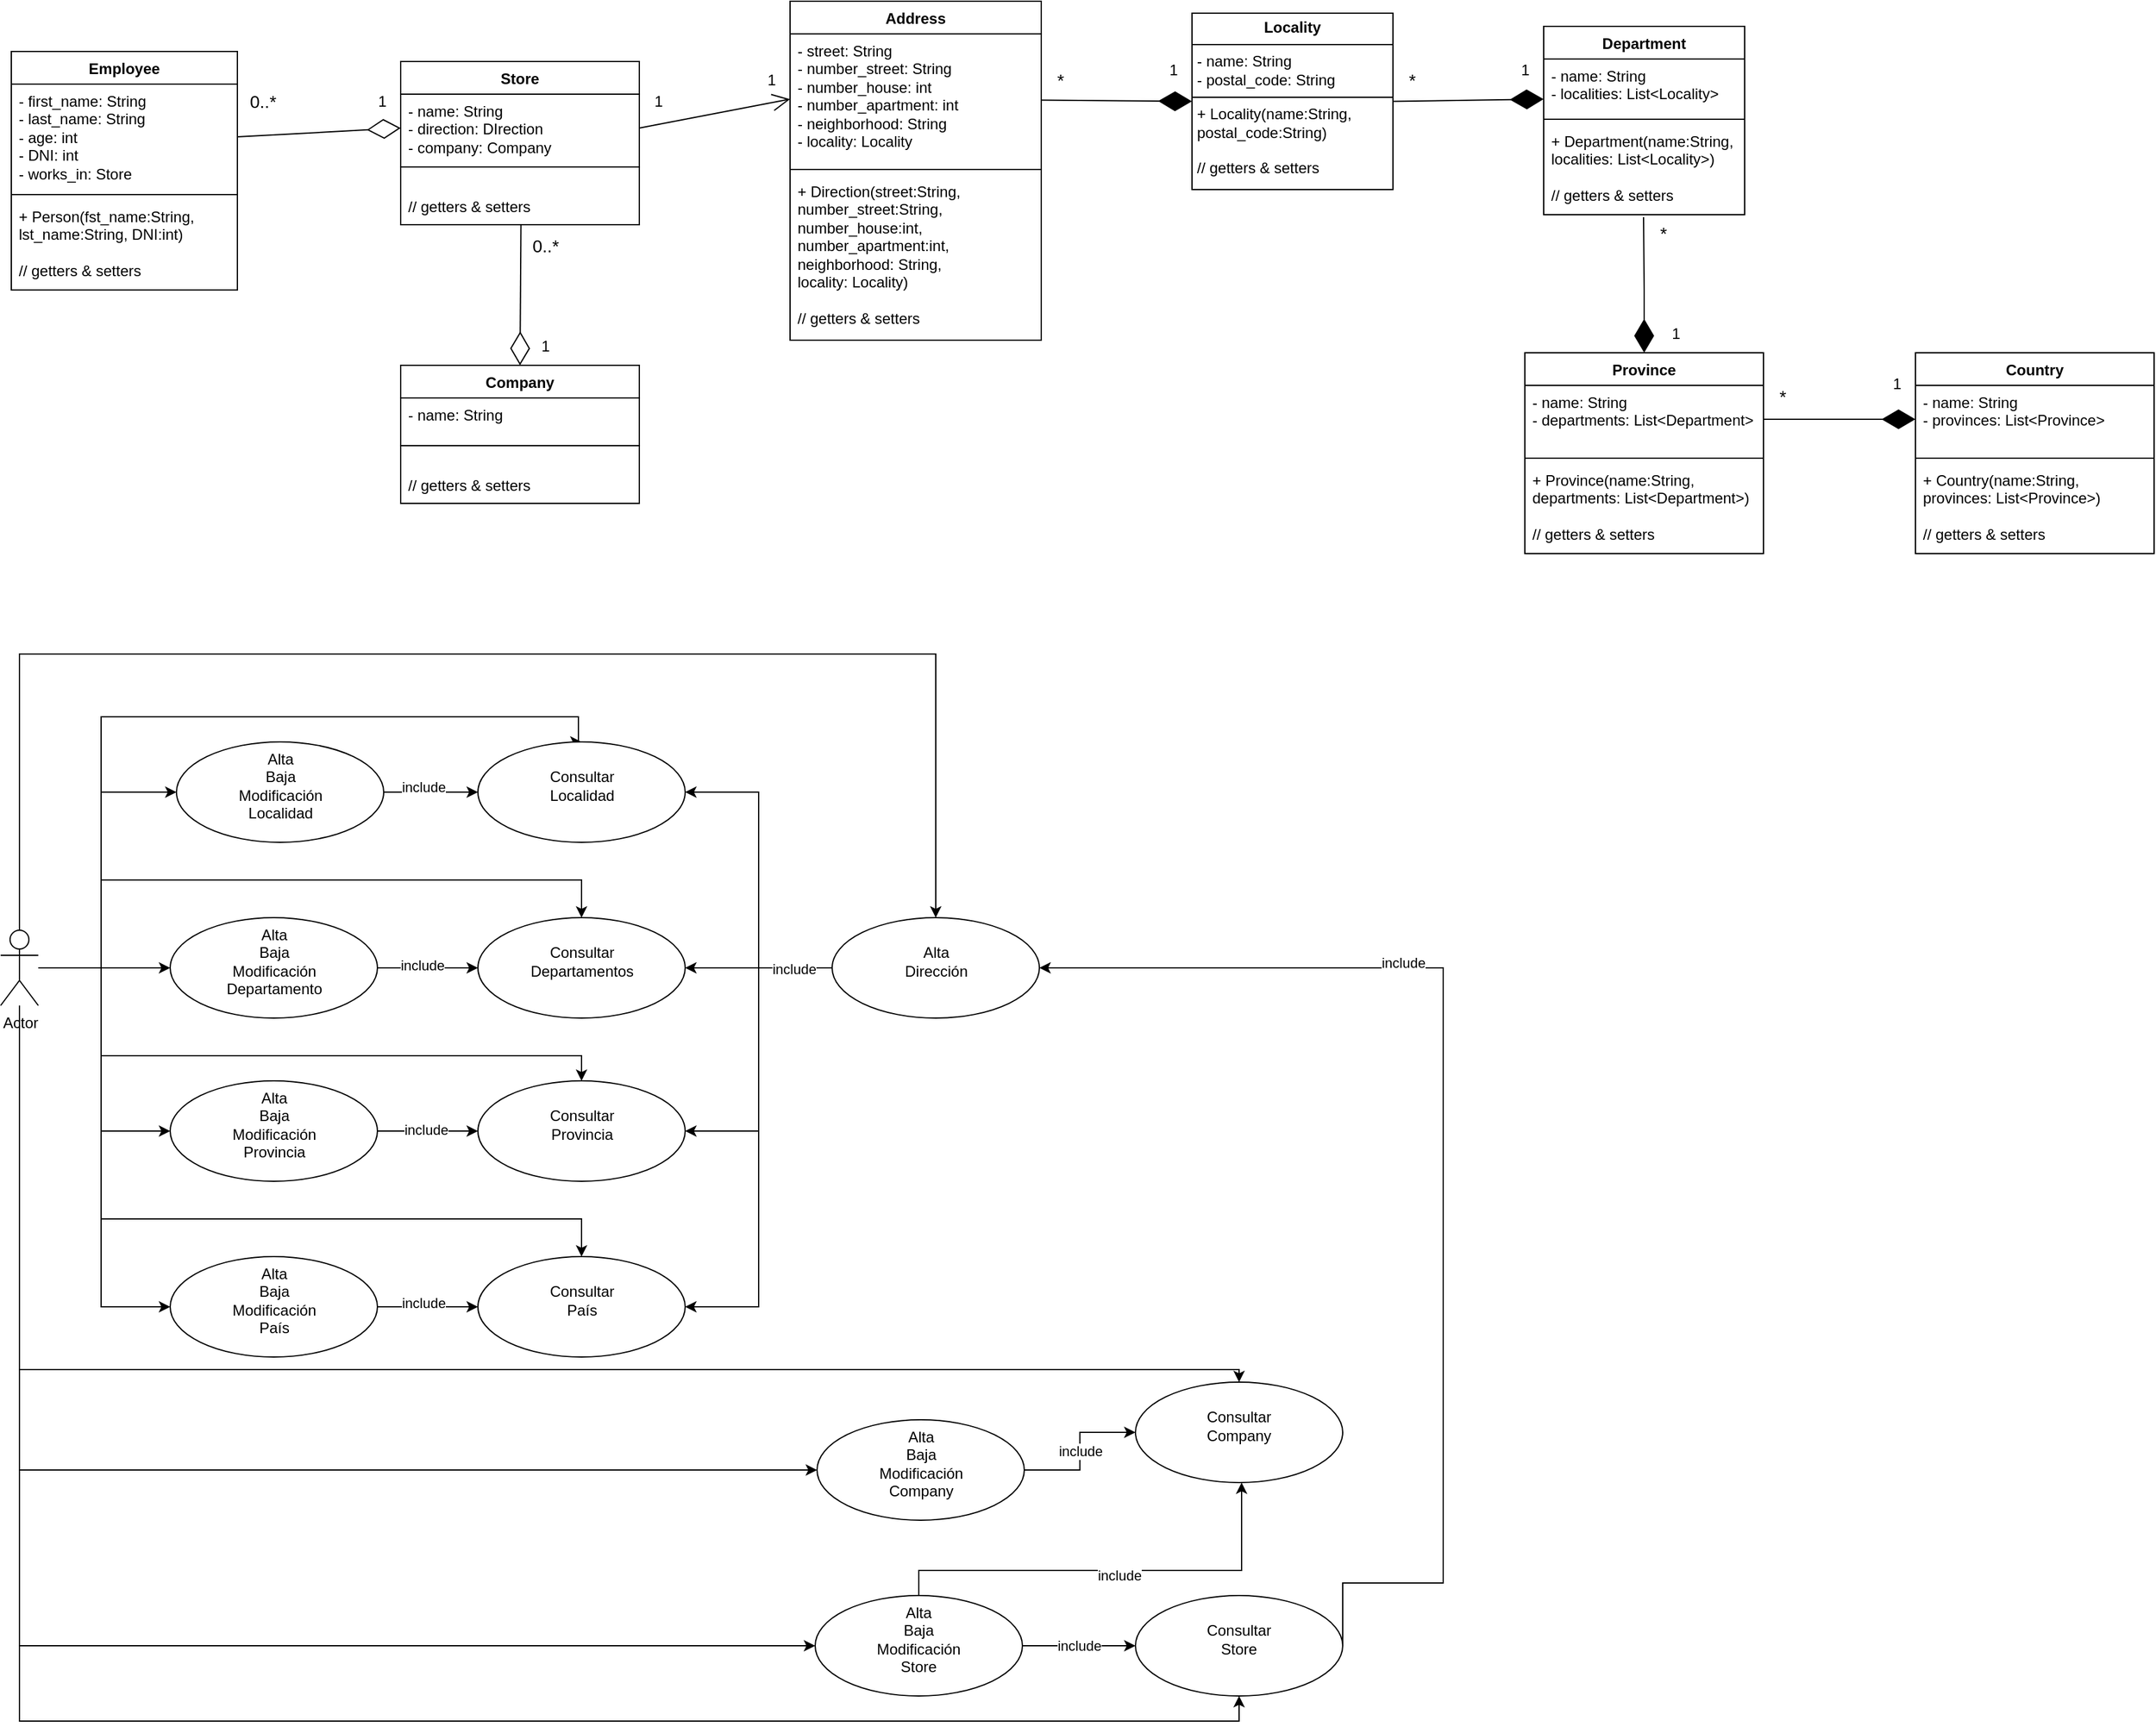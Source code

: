 <mxfile version="28.1.0">
  <diagram name="Página-1" id="g0n-ddJQM-uK3Y5cvfaQ">
    <mxGraphModel dx="2492" dy="743" grid="1" gridSize="10" guides="1" tooltips="1" connect="1" arrows="1" fold="1" page="1" pageScale="1" pageWidth="827" pageHeight="1169" background="none" math="0" shadow="0">
      <root>
        <mxCell id="0" />
        <mxCell id="1" parent="0" />
        <mxCell id="cwGBhVgT_6OC3tDrCY1J-1" value="Employee" style="swimlane;fontStyle=1;align=center;verticalAlign=top;childLayout=stackLayout;horizontal=1;startSize=26;horizontalStack=0;resizeParent=1;resizeParentMax=0;resizeLast=0;collapsible=1;marginBottom=0;whiteSpace=wrap;html=1;" parent="1" vertex="1">
          <mxGeometry x="-800" y="60" width="180" height="190" as="geometry">
            <mxRectangle x="50" y="160" width="80" height="30" as="alternateBounds" />
          </mxGeometry>
        </mxCell>
        <mxCell id="cwGBhVgT_6OC3tDrCY1J-2" value="- first_name: String&lt;div&gt;- last_name: String&lt;/div&gt;&lt;div&gt;- age: int&lt;/div&gt;&lt;div&gt;- DNI: int&lt;/div&gt;&lt;div&gt;- works_in: Store&lt;/div&gt;" style="text;strokeColor=none;fillColor=none;align=left;verticalAlign=top;spacingLeft=4;spacingRight=4;overflow=hidden;rotatable=0;points=[[0,0.5],[1,0.5]];portConstraint=eastwest;whiteSpace=wrap;html=1;" parent="cwGBhVgT_6OC3tDrCY1J-1" vertex="1">
          <mxGeometry y="26" width="180" height="84" as="geometry" />
        </mxCell>
        <mxCell id="cwGBhVgT_6OC3tDrCY1J-3" value="" style="line;strokeWidth=1;fillColor=none;align=left;verticalAlign=middle;spacingTop=-1;spacingLeft=3;spacingRight=3;rotatable=0;labelPosition=right;points=[];portConstraint=eastwest;strokeColor=inherit;" parent="cwGBhVgT_6OC3tDrCY1J-1" vertex="1">
          <mxGeometry y="110" width="180" height="8" as="geometry" />
        </mxCell>
        <mxCell id="cwGBhVgT_6OC3tDrCY1J-4" value="+ Person(fst_name:String, lst_name:String, DNI:int)&amp;nbsp;&lt;div&gt;&lt;br&gt;&lt;div&gt;// getters &amp;amp; setters&lt;/div&gt;&lt;/div&gt;" style="text;strokeColor=none;fillColor=none;align=left;verticalAlign=top;spacingLeft=4;spacingRight=4;overflow=hidden;rotatable=0;points=[[0,0.5],[1,0.5]];portConstraint=eastwest;whiteSpace=wrap;html=1;" parent="cwGBhVgT_6OC3tDrCY1J-1" vertex="1">
          <mxGeometry y="118" width="180" height="72" as="geometry" />
        </mxCell>
        <mxCell id="cwGBhVgT_6OC3tDrCY1J-6" value="Address" style="swimlane;fontStyle=1;align=center;verticalAlign=top;childLayout=stackLayout;horizontal=1;startSize=26;horizontalStack=0;resizeParent=1;resizeParentMax=0;resizeLast=0;collapsible=1;marginBottom=0;whiteSpace=wrap;html=1;" parent="1" vertex="1">
          <mxGeometry x="-180" y="20" width="200" height="270" as="geometry" />
        </mxCell>
        <mxCell id="cwGBhVgT_6OC3tDrCY1J-7" value="- street: String&lt;div&gt;- number_street: String&lt;/div&gt;&lt;div&gt;- number_house: int&lt;/div&gt;&lt;div&gt;- number_apartment: int&lt;/div&gt;&lt;div&gt;- neighborhood: String&lt;/div&gt;&lt;div&gt;- locality: Locality&lt;/div&gt;&lt;div&gt;&lt;br&gt;&lt;/div&gt;" style="text;strokeColor=none;fillColor=none;align=left;verticalAlign=top;spacingLeft=4;spacingRight=4;overflow=hidden;rotatable=0;points=[[0,0.5],[1,0.5]];portConstraint=eastwest;whiteSpace=wrap;html=1;" parent="cwGBhVgT_6OC3tDrCY1J-6" vertex="1">
          <mxGeometry y="26" width="200" height="104" as="geometry" />
        </mxCell>
        <mxCell id="cwGBhVgT_6OC3tDrCY1J-8" value="" style="line;strokeWidth=1;fillColor=none;align=left;verticalAlign=middle;spacingTop=-1;spacingLeft=3;spacingRight=3;rotatable=0;labelPosition=right;points=[];portConstraint=eastwest;strokeColor=inherit;" parent="cwGBhVgT_6OC3tDrCY1J-6" vertex="1">
          <mxGeometry y="130" width="200" height="8" as="geometry" />
        </mxCell>
        <mxCell id="cwGBhVgT_6OC3tDrCY1J-9" value="+ Direction(street:String,&amp;nbsp;&lt;div&gt;&lt;span style=&quot;background-color: transparent; color: light-dark(rgb(0, 0, 0), rgb(255, 255, 255));&quot;&gt;number_street:&lt;/span&gt;&lt;span style=&quot;background-color: transparent; color: light-dark(rgb(0, 0, 0), rgb(255, 255, 255));&quot;&gt;String,&amp;nbsp;&lt;/span&gt;&lt;/div&gt;&lt;div&gt;&lt;span style=&quot;background-color: transparent; color: light-dark(rgb(0, 0, 0), rgb(255, 255, 255));&quot;&gt;number_house:int,&amp;nbsp;&lt;/span&gt;&lt;/div&gt;&lt;div&gt;&lt;span style=&quot;background-color: transparent; color: light-dark(rgb(0, 0, 0), rgb(255, 255, 255));&quot;&gt;number_apartment:int,&amp;nbsp;&lt;/span&gt;&lt;/div&gt;&lt;div&gt;&lt;span style=&quot;background-color: transparent; color: light-dark(rgb(0, 0, 0), rgb(255, 255, 255));&quot;&gt;neighborhood: String,&lt;/span&gt;&lt;/div&gt;&lt;div&gt;&lt;span style=&quot;background-color: transparent; color: light-dark(rgb(0, 0, 0), rgb(255, 255, 255));&quot;&gt;locality: Locality)&lt;/span&gt;&lt;/div&gt;&lt;div&gt;&lt;span style=&quot;background-color: transparent; color: light-dark(rgb(0, 0, 0), rgb(255, 255, 255));&quot;&gt;&lt;br&gt;&lt;/span&gt;&lt;/div&gt;&lt;div&gt;&lt;span style=&quot;background-color: transparent; color: light-dark(rgb(0, 0, 0), rgb(255, 255, 255));&quot;&gt;// getters &amp;amp; setters&lt;/span&gt;&lt;/div&gt;" style="text;strokeColor=none;fillColor=none;align=left;verticalAlign=top;spacingLeft=4;spacingRight=4;overflow=hidden;rotatable=0;points=[[0,0.5],[1,0.5]];portConstraint=eastwest;whiteSpace=wrap;html=1;" parent="cwGBhVgT_6OC3tDrCY1J-6" vertex="1">
          <mxGeometry y="138" width="200" height="132" as="geometry" />
        </mxCell>
        <mxCell id="cwGBhVgT_6OC3tDrCY1J-13" value="" style="endArrow=open;endFill=1;endSize=12;html=1;rounded=0;entryX=0;entryY=0.5;entryDx=0;entryDy=0;exitX=1;exitY=0.5;exitDx=0;exitDy=0;" parent="1" source="s14JXb7sYmSTyBo3xB11-2" target="cwGBhVgT_6OC3tDrCY1J-7" edge="1">
          <mxGeometry width="160" relative="1" as="geometry">
            <mxPoint x="-260" y="150" as="sourcePoint" />
            <mxPoint x="-290" y="120" as="targetPoint" />
          </mxGeometry>
        </mxCell>
        <mxCell id="cwGBhVgT_6OC3tDrCY1J-14" value="1" style="text;html=1;align=center;verticalAlign=middle;resizable=0;points=[];autosize=1;strokeColor=none;fillColor=none;" parent="1" vertex="1">
          <mxGeometry x="-210" y="68" width="30" height="30" as="geometry" />
        </mxCell>
        <mxCell id="cwGBhVgT_6OC3tDrCY1J-15" value="&lt;font style=&quot;font-size: 14px;&quot;&gt;0..*&lt;/font&gt;" style="text;html=1;align=center;verticalAlign=middle;resizable=0;points=[];autosize=1;strokeColor=none;fillColor=none;" parent="1" vertex="1">
          <mxGeometry x="-395" y="200" width="40" height="30" as="geometry" />
        </mxCell>
        <mxCell id="cwGBhVgT_6OC3tDrCY1J-16" value="&lt;p style=&quot;margin:0px;margin-top:4px;text-align:center;&quot;&gt;&lt;b&gt;Locality&lt;/b&gt;&lt;/p&gt;&lt;hr size=&quot;1&quot; style=&quot;border-style:solid;&quot;&gt;&lt;p style=&quot;margin:0px;margin-left:4px;&quot;&gt;- name: String&lt;/p&gt;&lt;p style=&quot;margin:0px;margin-left:4px;&quot;&gt;- postal_code: String&lt;/p&gt;&lt;hr size=&quot;1&quot; style=&quot;border-style:solid;&quot;&gt;&lt;p style=&quot;margin:0px;margin-left:4px;&quot;&gt;+ Locality(name:String, postal_code:String)&lt;/p&gt;&lt;p style=&quot;margin:0px;margin-left:4px;&quot;&gt;&lt;br&gt;&lt;/p&gt;&lt;p style=&quot;margin:0px;margin-left:4px;&quot;&gt;// getters &amp;amp; setters&lt;/p&gt;" style="verticalAlign=top;align=left;overflow=fill;html=1;whiteSpace=wrap;" parent="1" vertex="1">
          <mxGeometry x="140" y="29.5" width="160" height="140.5" as="geometry" />
        </mxCell>
        <mxCell id="cwGBhVgT_6OC3tDrCY1J-19" value="" style="endArrow=diamondThin;endFill=1;endSize=24;html=1;rounded=0;entryX=0;entryY=0.5;entryDx=0;entryDy=0;" parent="1" source="cwGBhVgT_6OC3tDrCY1J-7" target="cwGBhVgT_6OC3tDrCY1J-16" edge="1">
          <mxGeometry width="160" relative="1" as="geometry">
            <mxPoint x="-20" y="82.52" as="sourcePoint" />
            <mxPoint x="140" y="82.52" as="targetPoint" />
          </mxGeometry>
        </mxCell>
        <mxCell id="cwGBhVgT_6OC3tDrCY1J-20" value="1" style="text;html=1;align=center;verticalAlign=middle;resizable=0;points=[];autosize=1;strokeColor=none;fillColor=none;" parent="1" vertex="1">
          <mxGeometry x="110" y="60" width="30" height="30" as="geometry" />
        </mxCell>
        <mxCell id="cwGBhVgT_6OC3tDrCY1J-22" value="&lt;font style=&quot;font-size: 14px;&quot;&gt;*&lt;/font&gt;" style="text;html=1;align=center;verticalAlign=middle;resizable=0;points=[];autosize=1;strokeColor=none;fillColor=none;" parent="1" vertex="1">
          <mxGeometry x="20" y="68" width="30" height="30" as="geometry" />
        </mxCell>
        <mxCell id="cwGBhVgT_6OC3tDrCY1J-23" value="Department" style="swimlane;fontStyle=1;align=center;verticalAlign=top;childLayout=stackLayout;horizontal=1;startSize=26;horizontalStack=0;resizeParent=1;resizeParentMax=0;resizeLast=0;collapsible=1;marginBottom=0;whiteSpace=wrap;html=1;" parent="1" vertex="1">
          <mxGeometry x="420" y="40" width="160" height="150" as="geometry" />
        </mxCell>
        <mxCell id="cwGBhVgT_6OC3tDrCY1J-24" value="- name: String&lt;div&gt;- localities: List&amp;lt;Locality&amp;gt;&lt;br&gt;&lt;div&gt;&lt;div&gt;&lt;br&gt;&lt;/div&gt;&lt;/div&gt;&lt;/div&gt;" style="text;strokeColor=none;fillColor=none;align=left;verticalAlign=top;spacingLeft=4;spacingRight=4;overflow=hidden;rotatable=0;points=[[0,0.5],[1,0.5]];portConstraint=eastwest;whiteSpace=wrap;html=1;" parent="cwGBhVgT_6OC3tDrCY1J-23" vertex="1">
          <mxGeometry y="26" width="160" height="44" as="geometry" />
        </mxCell>
        <mxCell id="cwGBhVgT_6OC3tDrCY1J-25" value="" style="line;strokeWidth=1;fillColor=none;align=left;verticalAlign=middle;spacingTop=-1;spacingLeft=3;spacingRight=3;rotatable=0;labelPosition=right;points=[];portConstraint=eastwest;strokeColor=inherit;" parent="cwGBhVgT_6OC3tDrCY1J-23" vertex="1">
          <mxGeometry y="70" width="160" height="8" as="geometry" />
        </mxCell>
        <mxCell id="cwGBhVgT_6OC3tDrCY1J-26" value="+ Department(name:String, localities: List&amp;lt;Locality&amp;gt;)&lt;div&gt;&lt;br&gt;&lt;/div&gt;&lt;div&gt;// getters &amp;amp; setters&lt;/div&gt;" style="text;strokeColor=none;fillColor=none;align=left;verticalAlign=top;spacingLeft=4;spacingRight=4;overflow=hidden;rotatable=0;points=[[0,0.5],[1,0.5]];portConstraint=eastwest;whiteSpace=wrap;html=1;" parent="cwGBhVgT_6OC3tDrCY1J-23" vertex="1">
          <mxGeometry y="78" width="160" height="72" as="geometry" />
        </mxCell>
        <mxCell id="cwGBhVgT_6OC3tDrCY1J-27" value="" style="endArrow=diamondThin;endFill=1;endSize=24;html=1;rounded=0;entryX=0;entryY=0.727;entryDx=0;entryDy=0;entryPerimeter=0;exitX=1;exitY=0.5;exitDx=0;exitDy=0;exitPerimeter=0;" parent="1" source="cwGBhVgT_6OC3tDrCY1J-16" target="cwGBhVgT_6OC3tDrCY1J-24" edge="1">
          <mxGeometry width="160" relative="1" as="geometry">
            <mxPoint x="300" y="88" as="sourcePoint" />
            <mxPoint x="380" y="78" as="targetPoint" />
          </mxGeometry>
        </mxCell>
        <mxCell id="cwGBhVgT_6OC3tDrCY1J-28" value="1" style="text;html=1;align=center;verticalAlign=middle;resizable=0;points=[];autosize=1;strokeColor=none;fillColor=none;" parent="1" vertex="1">
          <mxGeometry x="390" y="60" width="30" height="30" as="geometry" />
        </mxCell>
        <mxCell id="cwGBhVgT_6OC3tDrCY1J-29" value="&lt;font style=&quot;font-size: 14px;&quot;&gt;*&lt;/font&gt;" style="text;html=1;align=center;verticalAlign=middle;resizable=0;points=[];autosize=1;strokeColor=none;fillColor=none;" parent="1" vertex="1">
          <mxGeometry x="300" y="68" width="30" height="30" as="geometry" />
        </mxCell>
        <mxCell id="cwGBhVgT_6OC3tDrCY1J-30" value="Province" style="swimlane;fontStyle=1;align=center;verticalAlign=top;childLayout=stackLayout;horizontal=1;startSize=26;horizontalStack=0;resizeParent=1;resizeParentMax=0;resizeLast=0;collapsible=1;marginBottom=0;whiteSpace=wrap;html=1;" parent="1" vertex="1">
          <mxGeometry x="405" y="300" width="190" height="160" as="geometry" />
        </mxCell>
        <mxCell id="cwGBhVgT_6OC3tDrCY1J-31" value="- name: String&lt;div&gt;- departments: List&amp;lt;Department&amp;gt;&lt;br&gt;&lt;div&gt;&lt;div&gt;&lt;br&gt;&lt;/div&gt;&lt;/div&gt;&lt;/div&gt;" style="text;strokeColor=none;fillColor=none;align=left;verticalAlign=top;spacingLeft=4;spacingRight=4;overflow=hidden;rotatable=0;points=[[0,0.5],[1,0.5]];portConstraint=eastwest;whiteSpace=wrap;html=1;" parent="cwGBhVgT_6OC3tDrCY1J-30" vertex="1">
          <mxGeometry y="26" width="190" height="54" as="geometry" />
        </mxCell>
        <mxCell id="cwGBhVgT_6OC3tDrCY1J-32" value="" style="line;strokeWidth=1;fillColor=none;align=left;verticalAlign=middle;spacingTop=-1;spacingLeft=3;spacingRight=3;rotatable=0;labelPosition=right;points=[];portConstraint=eastwest;strokeColor=inherit;" parent="cwGBhVgT_6OC3tDrCY1J-30" vertex="1">
          <mxGeometry y="80" width="190" height="8" as="geometry" />
        </mxCell>
        <mxCell id="cwGBhVgT_6OC3tDrCY1J-33" value="+ Province(name:String, departments: List&amp;lt;Department&amp;gt;)&lt;div&gt;&lt;br&gt;&lt;/div&gt;&lt;div&gt;// getters &amp;amp; setters&lt;/div&gt;" style="text;strokeColor=none;fillColor=none;align=left;verticalAlign=top;spacingLeft=4;spacingRight=4;overflow=hidden;rotatable=0;points=[[0,0.5],[1,0.5]];portConstraint=eastwest;whiteSpace=wrap;html=1;" parent="cwGBhVgT_6OC3tDrCY1J-30" vertex="1">
          <mxGeometry y="88" width="190" height="72" as="geometry" />
        </mxCell>
        <mxCell id="cwGBhVgT_6OC3tDrCY1J-34" value="" style="endArrow=diamondThin;endFill=1;endSize=24;html=1;rounded=0;entryX=0.5;entryY=0;entryDx=0;entryDy=0;exitX=0.497;exitY=1.027;exitDx=0;exitDy=0;exitPerimeter=0;" parent="1" source="cwGBhVgT_6OC3tDrCY1J-26" target="cwGBhVgT_6OC3tDrCY1J-30" edge="1">
          <mxGeometry width="160" relative="1" as="geometry">
            <mxPoint x="470" y="180" as="sourcePoint" />
            <mxPoint x="590" y="180" as="targetPoint" />
            <Array as="points">
              <mxPoint x="500" y="250" />
            </Array>
          </mxGeometry>
        </mxCell>
        <mxCell id="cwGBhVgT_6OC3tDrCY1J-35" value="1" style="text;html=1;align=center;verticalAlign=middle;resizable=0;points=[];autosize=1;strokeColor=none;fillColor=none;" parent="1" vertex="1">
          <mxGeometry x="510" y="270" width="30" height="30" as="geometry" />
        </mxCell>
        <mxCell id="cwGBhVgT_6OC3tDrCY1J-36" value="&lt;font style=&quot;font-size: 14px;&quot;&gt;*&lt;/font&gt;" style="text;html=1;align=center;verticalAlign=middle;resizable=0;points=[];autosize=1;strokeColor=none;fillColor=none;" parent="1" vertex="1">
          <mxGeometry x="500" y="190" width="30" height="30" as="geometry" />
        </mxCell>
        <mxCell id="vLxM03p1SkZsa1dTlzbv-1" value="Country" style="swimlane;fontStyle=1;align=center;verticalAlign=top;childLayout=stackLayout;horizontal=1;startSize=26;horizontalStack=0;resizeParent=1;resizeParentMax=0;resizeLast=0;collapsible=1;marginBottom=0;whiteSpace=wrap;html=1;" parent="1" vertex="1">
          <mxGeometry x="716" y="300" width="190" height="160" as="geometry" />
        </mxCell>
        <mxCell id="vLxM03p1SkZsa1dTlzbv-2" value="- name: String&lt;div&gt;- provinces: List&amp;lt;Province&amp;gt;&lt;br&gt;&lt;div&gt;&lt;div&gt;&lt;br&gt;&lt;/div&gt;&lt;/div&gt;&lt;/div&gt;" style="text;strokeColor=none;fillColor=none;align=left;verticalAlign=top;spacingLeft=4;spacingRight=4;overflow=hidden;rotatable=0;points=[[0,0.5],[1,0.5]];portConstraint=eastwest;whiteSpace=wrap;html=1;" parent="vLxM03p1SkZsa1dTlzbv-1" vertex="1">
          <mxGeometry y="26" width="190" height="54" as="geometry" />
        </mxCell>
        <mxCell id="vLxM03p1SkZsa1dTlzbv-3" value="" style="line;strokeWidth=1;fillColor=none;align=left;verticalAlign=middle;spacingTop=-1;spacingLeft=3;spacingRight=3;rotatable=0;labelPosition=right;points=[];portConstraint=eastwest;strokeColor=inherit;" parent="vLxM03p1SkZsa1dTlzbv-1" vertex="1">
          <mxGeometry y="80" width="190" height="8" as="geometry" />
        </mxCell>
        <mxCell id="vLxM03p1SkZsa1dTlzbv-4" value="+ Country(name:String, provinces: List&amp;lt;Province&amp;gt;)&lt;div&gt;&lt;br&gt;&lt;/div&gt;&lt;div&gt;// getters &amp;amp; setters&lt;/div&gt;" style="text;strokeColor=none;fillColor=none;align=left;verticalAlign=top;spacingLeft=4;spacingRight=4;overflow=hidden;rotatable=0;points=[[0,0.5],[1,0.5]];portConstraint=eastwest;whiteSpace=wrap;html=1;" parent="vLxM03p1SkZsa1dTlzbv-1" vertex="1">
          <mxGeometry y="88" width="190" height="72" as="geometry" />
        </mxCell>
        <mxCell id="vLxM03p1SkZsa1dTlzbv-5" value="" style="endArrow=diamondThin;endFill=1;endSize=24;html=1;rounded=0;entryX=0;entryY=0.5;entryDx=0;entryDy=0;exitX=1;exitY=0.5;exitDx=0;exitDy=0;" parent="1" source="cwGBhVgT_6OC3tDrCY1J-31" target="vLxM03p1SkZsa1dTlzbv-2" edge="1">
          <mxGeometry width="160" relative="1" as="geometry">
            <mxPoint x="700" y="200" as="sourcePoint" />
            <mxPoint x="700" y="325" as="targetPoint" />
            <Array as="points" />
          </mxGeometry>
        </mxCell>
        <mxCell id="vLxM03p1SkZsa1dTlzbv-6" value="1" style="text;html=1;align=center;verticalAlign=middle;resizable=0;points=[];autosize=1;strokeColor=none;fillColor=none;" parent="1" vertex="1">
          <mxGeometry x="686" y="310" width="30" height="30" as="geometry" />
        </mxCell>
        <mxCell id="vLxM03p1SkZsa1dTlzbv-7" value="&lt;font style=&quot;font-size: 14px;&quot;&gt;*&lt;/font&gt;" style="text;html=1;align=center;verticalAlign=middle;resizable=0;points=[];autosize=1;strokeColor=none;fillColor=none;" parent="1" vertex="1">
          <mxGeometry x="595" y="320" width="30" height="30" as="geometry" />
        </mxCell>
        <mxCell id="s14JXb7sYmSTyBo3xB11-1" value="Store" style="swimlane;fontStyle=1;align=center;verticalAlign=top;childLayout=stackLayout;horizontal=1;startSize=26;horizontalStack=0;resizeParent=1;resizeParentMax=0;resizeLast=0;collapsible=1;marginBottom=0;whiteSpace=wrap;html=1;" parent="1" vertex="1">
          <mxGeometry x="-490" y="68" width="190" height="130" as="geometry" />
        </mxCell>
        <mxCell id="s14JXb7sYmSTyBo3xB11-2" value="- name: String&lt;div&gt;- direction: DIrection&lt;/div&gt;&lt;div&gt;- company: Company&lt;br&gt;&lt;div&gt;&lt;div&gt;&lt;div&gt;&lt;br&gt;&lt;/div&gt;&lt;/div&gt;&lt;/div&gt;&lt;/div&gt;" style="text;strokeColor=none;fillColor=none;align=left;verticalAlign=top;spacingLeft=4;spacingRight=4;overflow=hidden;rotatable=0;points=[[0,0.5],[1,0.5]];portConstraint=eastwest;whiteSpace=wrap;html=1;" parent="s14JXb7sYmSTyBo3xB11-1" vertex="1">
          <mxGeometry y="26" width="190" height="54" as="geometry" />
        </mxCell>
        <mxCell id="s14JXb7sYmSTyBo3xB11-3" value="" style="line;strokeWidth=1;fillColor=none;align=left;verticalAlign=middle;spacingTop=-1;spacingLeft=3;spacingRight=3;rotatable=0;labelPosition=right;points=[];portConstraint=eastwest;strokeColor=inherit;" parent="s14JXb7sYmSTyBo3xB11-1" vertex="1">
          <mxGeometry y="80" width="190" height="8" as="geometry" />
        </mxCell>
        <mxCell id="s14JXb7sYmSTyBo3xB11-4" value="&lt;div&gt;&lt;br&gt;&lt;/div&gt;&lt;div&gt;// getters &amp;amp; setters&lt;/div&gt;" style="text;strokeColor=none;fillColor=none;align=left;verticalAlign=top;spacingLeft=4;spacingRight=4;overflow=hidden;rotatable=0;points=[[0,0.5],[1,0.5]];portConstraint=eastwest;whiteSpace=wrap;html=1;" parent="s14JXb7sYmSTyBo3xB11-1" vertex="1">
          <mxGeometry y="88" width="190" height="42" as="geometry" />
        </mxCell>
        <mxCell id="s14JXb7sYmSTyBo3xB11-5" value="Company" style="swimlane;fontStyle=1;align=center;verticalAlign=top;childLayout=stackLayout;horizontal=1;startSize=26;horizontalStack=0;resizeParent=1;resizeParentMax=0;resizeLast=0;collapsible=1;marginBottom=0;whiteSpace=wrap;html=1;" parent="1" vertex="1">
          <mxGeometry x="-490" y="310" width="190" height="110" as="geometry" />
        </mxCell>
        <mxCell id="s14JXb7sYmSTyBo3xB11-6" value="- name: String&lt;div&gt;&lt;div&gt;&lt;div&gt;&lt;br&gt;&lt;/div&gt;&lt;/div&gt;&lt;/div&gt;" style="text;strokeColor=none;fillColor=none;align=left;verticalAlign=top;spacingLeft=4;spacingRight=4;overflow=hidden;rotatable=0;points=[[0,0.5],[1,0.5]];portConstraint=eastwest;whiteSpace=wrap;html=1;" parent="s14JXb7sYmSTyBo3xB11-5" vertex="1">
          <mxGeometry y="26" width="190" height="34" as="geometry" />
        </mxCell>
        <mxCell id="s14JXb7sYmSTyBo3xB11-7" value="" style="line;strokeWidth=1;fillColor=none;align=left;verticalAlign=middle;spacingTop=-1;spacingLeft=3;spacingRight=3;rotatable=0;labelPosition=right;points=[];portConstraint=eastwest;strokeColor=inherit;" parent="s14JXb7sYmSTyBo3xB11-5" vertex="1">
          <mxGeometry y="60" width="190" height="8" as="geometry" />
        </mxCell>
        <mxCell id="s14JXb7sYmSTyBo3xB11-8" value="&lt;div&gt;&lt;br&gt;&lt;/div&gt;&lt;div&gt;// getters &amp;amp; setters&lt;/div&gt;" style="text;strokeColor=none;fillColor=none;align=left;verticalAlign=top;spacingLeft=4;spacingRight=4;overflow=hidden;rotatable=0;points=[[0,0.5],[1,0.5]];portConstraint=eastwest;whiteSpace=wrap;html=1;" parent="s14JXb7sYmSTyBo3xB11-5" vertex="1">
          <mxGeometry y="68" width="190" height="42" as="geometry" />
        </mxCell>
        <mxCell id="s14JXb7sYmSTyBo3xB11-10" value="1" style="text;html=1;align=center;verticalAlign=middle;resizable=0;points=[];autosize=1;strokeColor=none;fillColor=none;" parent="1" vertex="1">
          <mxGeometry x="-300" y="84.75" width="30" height="30" as="geometry" />
        </mxCell>
        <mxCell id="s14JXb7sYmSTyBo3xB11-11" value="" style="endArrow=diamondThin;endFill=0;endSize=24;html=1;rounded=0;entryX=0.5;entryY=0;entryDx=0;entryDy=0;exitX=0.504;exitY=0.992;exitDx=0;exitDy=0;exitPerimeter=0;" parent="1" source="s14JXb7sYmSTyBo3xB11-4" target="s14JXb7sYmSTyBo3xB11-5" edge="1">
          <mxGeometry width="160" relative="1" as="geometry">
            <mxPoint x="-550" y="284.41" as="sourcePoint" />
            <mxPoint x="-390" y="284.41" as="targetPoint" />
          </mxGeometry>
        </mxCell>
        <mxCell id="s14JXb7sYmSTyBo3xB11-12" value="1" style="text;html=1;align=center;verticalAlign=middle;resizable=0;points=[];autosize=1;strokeColor=none;fillColor=none;" parent="1" vertex="1">
          <mxGeometry x="-390" y="280" width="30" height="30" as="geometry" />
        </mxCell>
        <mxCell id="s14JXb7sYmSTyBo3xB11-16" value="" style="endArrow=diamondThin;endFill=0;endSize=24;html=1;rounded=0;entryX=0;entryY=0.5;entryDx=0;entryDy=0;exitX=1;exitY=0.5;exitDx=0;exitDy=0;" parent="1" source="cwGBhVgT_6OC3tDrCY1J-2" target="s14JXb7sYmSTyBo3xB11-2" edge="1">
          <mxGeometry width="160" relative="1" as="geometry">
            <mxPoint x="-559" y="200" as="sourcePoint" />
            <mxPoint x="-560" y="312" as="targetPoint" />
          </mxGeometry>
        </mxCell>
        <mxCell id="s14JXb7sYmSTyBo3xB11-17" value="1" style="text;html=1;align=center;verticalAlign=middle;resizable=0;points=[];autosize=1;strokeColor=none;fillColor=none;" parent="1" vertex="1">
          <mxGeometry x="-520" y="84.75" width="30" height="30" as="geometry" />
        </mxCell>
        <mxCell id="s14JXb7sYmSTyBo3xB11-18" value="&lt;font style=&quot;font-size: 14px;&quot;&gt;0..*&lt;/font&gt;" style="text;html=1;align=center;verticalAlign=middle;resizable=0;points=[];autosize=1;strokeColor=none;fillColor=none;" parent="1" vertex="1">
          <mxGeometry x="-620" y="84.75" width="40" height="30" as="geometry" />
        </mxCell>
        <mxCell id="t1lFgFPiCyiremMzTDfM-26" value="" style="edgeStyle=orthogonalEdgeStyle;rounded=0;orthogonalLoop=1;jettySize=auto;html=1;entryX=0;entryY=0.5;entryDx=0;entryDy=0;" edge="1" parent="1" source="t1lFgFPiCyiremMzTDfM-35" target="t1lFgFPiCyiremMzTDfM-38">
          <mxGeometry relative="1" as="geometry">
            <Array as="points">
              <mxPoint x="-728.5" y="790" />
              <mxPoint x="-728.5" y="650" />
            </Array>
          </mxGeometry>
        </mxCell>
        <mxCell id="t1lFgFPiCyiremMzTDfM-27" style="edgeStyle=orthogonalEdgeStyle;rounded=0;orthogonalLoop=1;jettySize=auto;html=1;" edge="1" parent="1" source="t1lFgFPiCyiremMzTDfM-35" target="t1lFgFPiCyiremMzTDfM-41">
          <mxGeometry relative="1" as="geometry" />
        </mxCell>
        <mxCell id="t1lFgFPiCyiremMzTDfM-28" style="edgeStyle=orthogonalEdgeStyle;rounded=0;orthogonalLoop=1;jettySize=auto;html=1;entryX=0;entryY=0.5;entryDx=0;entryDy=0;" edge="1" parent="1" source="t1lFgFPiCyiremMzTDfM-35" target="t1lFgFPiCyiremMzTDfM-46">
          <mxGeometry relative="1" as="geometry">
            <Array as="points">
              <mxPoint x="-728.5" y="790" />
              <mxPoint x="-728.5" y="920" />
            </Array>
          </mxGeometry>
        </mxCell>
        <mxCell id="t1lFgFPiCyiremMzTDfM-29" style="edgeStyle=orthogonalEdgeStyle;rounded=0;orthogonalLoop=1;jettySize=auto;html=1;entryX=0.5;entryY=0;entryDx=0;entryDy=0;" edge="1" parent="1" source="t1lFgFPiCyiremMzTDfM-35" target="t1lFgFPiCyiremMzTDfM-42">
          <mxGeometry relative="1" as="geometry">
            <Array as="points">
              <mxPoint x="-728.5" y="790" />
              <mxPoint x="-728.5" y="590" />
              <mxPoint x="-348.5" y="590" />
              <mxPoint x="-348.5" y="610" />
            </Array>
          </mxGeometry>
        </mxCell>
        <mxCell id="t1lFgFPiCyiremMzTDfM-30" style="edgeStyle=orthogonalEdgeStyle;rounded=0;orthogonalLoop=1;jettySize=auto;html=1;entryX=0.5;entryY=0;entryDx=0;entryDy=0;" edge="1" parent="1" source="t1lFgFPiCyiremMzTDfM-35" target="t1lFgFPiCyiremMzTDfM-43">
          <mxGeometry relative="1" as="geometry">
            <Array as="points">
              <mxPoint x="-728.5" y="790" />
              <mxPoint x="-728.5" y="720" />
              <mxPoint x="-345.5" y="720" />
            </Array>
          </mxGeometry>
        </mxCell>
        <mxCell id="t1lFgFPiCyiremMzTDfM-31" style="edgeStyle=orthogonalEdgeStyle;rounded=0;orthogonalLoop=1;jettySize=auto;html=1;entryX=0;entryY=0.5;entryDx=0;entryDy=0;" edge="1" parent="1" source="t1lFgFPiCyiremMzTDfM-35" target="t1lFgFPiCyiremMzTDfM-50">
          <mxGeometry relative="1" as="geometry">
            <Array as="points">
              <mxPoint x="-728.5" y="790" />
              <mxPoint x="-728.5" y="1060" />
            </Array>
          </mxGeometry>
        </mxCell>
        <mxCell id="t1lFgFPiCyiremMzTDfM-32" style="edgeStyle=orthogonalEdgeStyle;rounded=0;orthogonalLoop=1;jettySize=auto;html=1;entryX=0.5;entryY=0;entryDx=0;entryDy=0;" edge="1" parent="1" source="t1lFgFPiCyiremMzTDfM-35" target="t1lFgFPiCyiremMzTDfM-47">
          <mxGeometry relative="1" as="geometry">
            <Array as="points">
              <mxPoint x="-728.5" y="790" />
              <mxPoint x="-728.5" y="860" />
              <mxPoint x="-345.5" y="860" />
            </Array>
          </mxGeometry>
        </mxCell>
        <mxCell id="t1lFgFPiCyiremMzTDfM-33" style="edgeStyle=orthogonalEdgeStyle;rounded=0;orthogonalLoop=1;jettySize=auto;html=1;entryX=0.5;entryY=0;entryDx=0;entryDy=0;" edge="1" parent="1" source="t1lFgFPiCyiremMzTDfM-35" target="t1lFgFPiCyiremMzTDfM-51">
          <mxGeometry relative="1" as="geometry">
            <Array as="points">
              <mxPoint x="-728.5" y="790" />
              <mxPoint x="-728.5" y="990" />
              <mxPoint x="-345.5" y="990" />
            </Array>
          </mxGeometry>
        </mxCell>
        <mxCell id="t1lFgFPiCyiremMzTDfM-34" style="edgeStyle=orthogonalEdgeStyle;rounded=0;orthogonalLoop=1;jettySize=auto;html=1;entryX=0.5;entryY=0;entryDx=0;entryDy=0;" edge="1" parent="1" source="t1lFgFPiCyiremMzTDfM-35" target="t1lFgFPiCyiremMzTDfM-57">
          <mxGeometry relative="1" as="geometry">
            <Array as="points">
              <mxPoint x="-793.5" y="540" />
              <mxPoint x="-63.5" y="540" />
            </Array>
          </mxGeometry>
        </mxCell>
        <mxCell id="t1lFgFPiCyiremMzTDfM-68" style="edgeStyle=orthogonalEdgeStyle;rounded=0;orthogonalLoop=1;jettySize=auto;html=1;entryX=0;entryY=0.5;entryDx=0;entryDy=0;" edge="1" parent="1" source="t1lFgFPiCyiremMzTDfM-35" target="t1lFgFPiCyiremMzTDfM-58">
          <mxGeometry relative="1" as="geometry">
            <Array as="points">
              <mxPoint x="-793" y="1190" />
            </Array>
          </mxGeometry>
        </mxCell>
        <mxCell id="t1lFgFPiCyiremMzTDfM-69" style="edgeStyle=orthogonalEdgeStyle;rounded=0;orthogonalLoop=1;jettySize=auto;html=1;entryX=0;entryY=0.5;entryDx=0;entryDy=0;" edge="1" parent="1" source="t1lFgFPiCyiremMzTDfM-35" target="t1lFgFPiCyiremMzTDfM-62">
          <mxGeometry relative="1" as="geometry">
            <Array as="points">
              <mxPoint x="-793" y="1330" />
            </Array>
          </mxGeometry>
        </mxCell>
        <mxCell id="t1lFgFPiCyiremMzTDfM-70" style="edgeStyle=orthogonalEdgeStyle;rounded=0;orthogonalLoop=1;jettySize=auto;html=1;entryX=0.5;entryY=0;entryDx=0;entryDy=0;" edge="1" parent="1" source="t1lFgFPiCyiremMzTDfM-35" target="t1lFgFPiCyiremMzTDfM-60">
          <mxGeometry relative="1" as="geometry">
            <Array as="points">
              <mxPoint x="-793" y="1110" />
            </Array>
          </mxGeometry>
        </mxCell>
        <mxCell id="t1lFgFPiCyiremMzTDfM-71" style="edgeStyle=orthogonalEdgeStyle;rounded=0;orthogonalLoop=1;jettySize=auto;html=1;entryX=0.5;entryY=1;entryDx=0;entryDy=0;" edge="1" parent="1" source="t1lFgFPiCyiremMzTDfM-35" target="t1lFgFPiCyiremMzTDfM-63">
          <mxGeometry relative="1" as="geometry">
            <Array as="points">
              <mxPoint x="-793" y="1390" />
              <mxPoint x="178" y="1390" />
            </Array>
          </mxGeometry>
        </mxCell>
        <mxCell id="t1lFgFPiCyiremMzTDfM-35" value="Actor" style="shape=umlActor;verticalLabelPosition=bottom;verticalAlign=top;html=1;" vertex="1" parent="1">
          <mxGeometry x="-808.5" y="760" width="30" height="60" as="geometry" />
        </mxCell>
        <mxCell id="t1lFgFPiCyiremMzTDfM-36" value="" style="edgeStyle=orthogonalEdgeStyle;rounded=0;orthogonalLoop=1;jettySize=auto;html=1;" edge="1" parent="1" source="t1lFgFPiCyiremMzTDfM-38" target="t1lFgFPiCyiremMzTDfM-42">
          <mxGeometry relative="1" as="geometry" />
        </mxCell>
        <mxCell id="t1lFgFPiCyiremMzTDfM-37" value="include" style="edgeLabel;html=1;align=center;verticalAlign=middle;resizable=0;points=[];" vertex="1" connectable="0" parent="t1lFgFPiCyiremMzTDfM-36">
          <mxGeometry x="-0.173" y="4" relative="1" as="geometry">
            <mxPoint as="offset" />
          </mxGeometry>
        </mxCell>
        <mxCell id="t1lFgFPiCyiremMzTDfM-38" value="Alta&lt;br&gt;Baja&lt;br&gt;Modificación&lt;br&gt;Localidad" style="ellipse;whiteSpace=wrap;html=1;verticalAlign=top;" vertex="1" parent="1">
          <mxGeometry x="-668.5" y="610" width="165" height="80" as="geometry" />
        </mxCell>
        <mxCell id="t1lFgFPiCyiremMzTDfM-39" value="" style="edgeStyle=orthogonalEdgeStyle;rounded=0;orthogonalLoop=1;jettySize=auto;html=1;" edge="1" parent="1" source="t1lFgFPiCyiremMzTDfM-41" target="t1lFgFPiCyiremMzTDfM-43">
          <mxGeometry relative="1" as="geometry" />
        </mxCell>
        <mxCell id="t1lFgFPiCyiremMzTDfM-40" value="include" style="edgeLabel;html=1;align=center;verticalAlign=middle;resizable=0;points=[];" vertex="1" connectable="0" parent="t1lFgFPiCyiremMzTDfM-39">
          <mxGeometry x="-0.114" y="2" relative="1" as="geometry">
            <mxPoint as="offset" />
          </mxGeometry>
        </mxCell>
        <mxCell id="t1lFgFPiCyiremMzTDfM-41" value="&lt;div&gt;Alta&lt;br&gt;Baja&lt;br&gt;Modificación&lt;br&gt;Departamento&lt;/div&gt;" style="ellipse;whiteSpace=wrap;html=1;verticalAlign=top;" vertex="1" parent="1">
          <mxGeometry x="-673.5" y="750" width="165" height="80" as="geometry" />
        </mxCell>
        <mxCell id="t1lFgFPiCyiremMzTDfM-42" value="&lt;div&gt;&lt;br&gt;&lt;/div&gt;&lt;div&gt;Consultar&lt;br&gt;Localidad&lt;/div&gt;" style="ellipse;whiteSpace=wrap;html=1;verticalAlign=top;" vertex="1" parent="1">
          <mxGeometry x="-428.5" y="610" width="165" height="80" as="geometry" />
        </mxCell>
        <mxCell id="t1lFgFPiCyiremMzTDfM-43" value="&lt;div&gt;&lt;br&gt;&lt;/div&gt;&lt;div&gt;Consultar&lt;br&gt;Departamentos&lt;/div&gt;" style="ellipse;whiteSpace=wrap;html=1;verticalAlign=top;" vertex="1" parent="1">
          <mxGeometry x="-428.5" y="750" width="165" height="80" as="geometry" />
        </mxCell>
        <mxCell id="t1lFgFPiCyiremMzTDfM-44" value="" style="edgeStyle=orthogonalEdgeStyle;rounded=0;orthogonalLoop=1;jettySize=auto;html=1;" edge="1" parent="1" source="t1lFgFPiCyiremMzTDfM-46" target="t1lFgFPiCyiremMzTDfM-47">
          <mxGeometry relative="1" as="geometry" />
        </mxCell>
        <mxCell id="t1lFgFPiCyiremMzTDfM-45" value="include" style="edgeLabel;html=1;align=center;verticalAlign=middle;resizable=0;points=[];" vertex="1" connectable="0" parent="t1lFgFPiCyiremMzTDfM-44">
          <mxGeometry x="-0.05" y="1" relative="1" as="geometry">
            <mxPoint as="offset" />
          </mxGeometry>
        </mxCell>
        <mxCell id="t1lFgFPiCyiremMzTDfM-46" value="Alta&lt;br&gt;Baja&lt;br&gt;Modificación&lt;br&gt;Provincia" style="ellipse;whiteSpace=wrap;html=1;verticalAlign=top;" vertex="1" parent="1">
          <mxGeometry x="-673.5" y="880" width="165" height="80" as="geometry" />
        </mxCell>
        <mxCell id="t1lFgFPiCyiremMzTDfM-47" value="&lt;div&gt;&lt;br&gt;&lt;/div&gt;Consultar&lt;br&gt;Provincia" style="ellipse;whiteSpace=wrap;html=1;verticalAlign=top;" vertex="1" parent="1">
          <mxGeometry x="-428.5" y="880" width="165" height="80" as="geometry" />
        </mxCell>
        <mxCell id="t1lFgFPiCyiremMzTDfM-48" style="edgeStyle=orthogonalEdgeStyle;rounded=0;orthogonalLoop=1;jettySize=auto;html=1;" edge="1" parent="1" source="t1lFgFPiCyiremMzTDfM-50" target="t1lFgFPiCyiremMzTDfM-51">
          <mxGeometry relative="1" as="geometry" />
        </mxCell>
        <mxCell id="t1lFgFPiCyiremMzTDfM-49" value="include" style="edgeLabel;html=1;align=center;verticalAlign=middle;resizable=0;points=[];" vertex="1" connectable="0" parent="t1lFgFPiCyiremMzTDfM-48">
          <mxGeometry x="-0.1" y="3" relative="1" as="geometry">
            <mxPoint as="offset" />
          </mxGeometry>
        </mxCell>
        <mxCell id="t1lFgFPiCyiremMzTDfM-50" value="Alta&lt;br&gt;Baja&lt;br&gt;Modificación&lt;br&gt;País" style="ellipse;whiteSpace=wrap;html=1;verticalAlign=top;" vertex="1" parent="1">
          <mxGeometry x="-673.5" y="1020" width="165" height="80" as="geometry" />
        </mxCell>
        <mxCell id="t1lFgFPiCyiremMzTDfM-51" value="&lt;div&gt;&lt;br&gt;&lt;/div&gt;Consultar&lt;br&gt;País" style="ellipse;whiteSpace=wrap;html=1;verticalAlign=top;" vertex="1" parent="1">
          <mxGeometry x="-428.5" y="1020" width="165" height="80" as="geometry" />
        </mxCell>
        <mxCell id="t1lFgFPiCyiremMzTDfM-52" style="edgeStyle=orthogonalEdgeStyle;rounded=0;orthogonalLoop=1;jettySize=auto;html=1;entryX=1;entryY=0.5;entryDx=0;entryDy=0;" edge="1" parent="1" source="t1lFgFPiCyiremMzTDfM-57" target="t1lFgFPiCyiremMzTDfM-42">
          <mxGeometry relative="1" as="geometry" />
        </mxCell>
        <mxCell id="t1lFgFPiCyiremMzTDfM-53" style="edgeStyle=orthogonalEdgeStyle;rounded=0;orthogonalLoop=1;jettySize=auto;html=1;entryX=1;entryY=0.5;entryDx=0;entryDy=0;" edge="1" parent="1" source="t1lFgFPiCyiremMzTDfM-57" target="t1lFgFPiCyiremMzTDfM-43">
          <mxGeometry relative="1" as="geometry" />
        </mxCell>
        <mxCell id="t1lFgFPiCyiremMzTDfM-54" style="edgeStyle=orthogonalEdgeStyle;rounded=0;orthogonalLoop=1;jettySize=auto;html=1;entryX=1;entryY=0.5;entryDx=0;entryDy=0;" edge="1" parent="1" source="t1lFgFPiCyiremMzTDfM-57" target="t1lFgFPiCyiremMzTDfM-47">
          <mxGeometry relative="1" as="geometry" />
        </mxCell>
        <mxCell id="t1lFgFPiCyiremMzTDfM-55" style="edgeStyle=orthogonalEdgeStyle;rounded=0;orthogonalLoop=1;jettySize=auto;html=1;entryX=1;entryY=0.5;entryDx=0;entryDy=0;" edge="1" parent="1" source="t1lFgFPiCyiremMzTDfM-57" target="t1lFgFPiCyiremMzTDfM-51">
          <mxGeometry relative="1" as="geometry" />
        </mxCell>
        <mxCell id="t1lFgFPiCyiremMzTDfM-56" value="include" style="edgeLabel;html=1;align=center;verticalAlign=middle;resizable=0;points=[];" vertex="1" connectable="0" parent="t1lFgFPiCyiremMzTDfM-55">
          <mxGeometry x="-0.84" y="1" relative="1" as="geometry">
            <mxPoint as="offset" />
          </mxGeometry>
        </mxCell>
        <mxCell id="t1lFgFPiCyiremMzTDfM-57" value="&lt;div&gt;&lt;br&gt;&lt;/div&gt;&lt;div&gt;Alta&lt;br&gt;Dirección&lt;/div&gt;" style="ellipse;whiteSpace=wrap;html=1;verticalAlign=top;" vertex="1" parent="1">
          <mxGeometry x="-146.5" y="750" width="165" height="80" as="geometry" />
        </mxCell>
        <mxCell id="t1lFgFPiCyiremMzTDfM-59" value="include" style="edgeStyle=orthogonalEdgeStyle;rounded=0;orthogonalLoop=1;jettySize=auto;html=1;entryX=0;entryY=0.5;entryDx=0;entryDy=0;" edge="1" parent="1" source="t1lFgFPiCyiremMzTDfM-58" target="t1lFgFPiCyiremMzTDfM-60">
          <mxGeometry relative="1" as="geometry">
            <mxPoint x="146.5" y="1190" as="targetPoint" />
          </mxGeometry>
        </mxCell>
        <mxCell id="t1lFgFPiCyiremMzTDfM-58" value="Alta&lt;br&gt;Baja&lt;br&gt;Modificación&lt;br&gt;Company" style="ellipse;whiteSpace=wrap;html=1;verticalAlign=top;" vertex="1" parent="1">
          <mxGeometry x="-158.5" y="1150" width="165" height="80" as="geometry" />
        </mxCell>
        <mxCell id="t1lFgFPiCyiremMzTDfM-60" value="&lt;div&gt;&lt;br&gt;&lt;/div&gt;Consultar&lt;br&gt;Company" style="ellipse;whiteSpace=wrap;html=1;verticalAlign=top;" vertex="1" parent="1">
          <mxGeometry x="95" y="1120" width="165" height="80" as="geometry" />
        </mxCell>
        <mxCell id="t1lFgFPiCyiremMzTDfM-61" value="include" style="edgeStyle=orthogonalEdgeStyle;rounded=0;orthogonalLoop=1;jettySize=auto;html=1;entryX=0;entryY=0.5;entryDx=0;entryDy=0;" edge="1" parent="1" source="t1lFgFPiCyiremMzTDfM-62" target="t1lFgFPiCyiremMzTDfM-63">
          <mxGeometry relative="1" as="geometry">
            <mxPoint x="145" y="1330" as="targetPoint" />
          </mxGeometry>
        </mxCell>
        <mxCell id="t1lFgFPiCyiremMzTDfM-64" style="edgeStyle=orthogonalEdgeStyle;rounded=0;orthogonalLoop=1;jettySize=auto;html=1;" edge="1" parent="1" source="t1lFgFPiCyiremMzTDfM-62" target="t1lFgFPiCyiremMzTDfM-60">
          <mxGeometry relative="1" as="geometry">
            <Array as="points">
              <mxPoint x="-77.5" y="1270" />
              <mxPoint x="179.5" y="1270" />
            </Array>
          </mxGeometry>
        </mxCell>
        <mxCell id="t1lFgFPiCyiremMzTDfM-65" value="include" style="edgeLabel;html=1;align=center;verticalAlign=middle;resizable=0;points=[];" vertex="1" connectable="0" parent="t1lFgFPiCyiremMzTDfM-64">
          <mxGeometry x="0.035" y="-4" relative="1" as="geometry">
            <mxPoint as="offset" />
          </mxGeometry>
        </mxCell>
        <mxCell id="t1lFgFPiCyiremMzTDfM-62" value="Alta&lt;br&gt;Baja&lt;br&gt;Modificación&lt;br&gt;Store" style="ellipse;whiteSpace=wrap;html=1;verticalAlign=top;" vertex="1" parent="1">
          <mxGeometry x="-160" y="1290" width="165" height="80" as="geometry" />
        </mxCell>
        <mxCell id="t1lFgFPiCyiremMzTDfM-66" style="edgeStyle=orthogonalEdgeStyle;rounded=0;orthogonalLoop=1;jettySize=auto;html=1;entryX=1;entryY=0.5;entryDx=0;entryDy=0;exitX=1;exitY=0.5;exitDx=0;exitDy=0;" edge="1" parent="1" source="t1lFgFPiCyiremMzTDfM-63" target="t1lFgFPiCyiremMzTDfM-57">
          <mxGeometry relative="1" as="geometry">
            <Array as="points">
              <mxPoint x="340" y="1280" />
              <mxPoint x="340" y="790" />
            </Array>
          </mxGeometry>
        </mxCell>
        <mxCell id="t1lFgFPiCyiremMzTDfM-67" value="include" style="edgeLabel;html=1;align=center;verticalAlign=middle;resizable=0;points=[];" vertex="1" connectable="0" parent="t1lFgFPiCyiremMzTDfM-66">
          <mxGeometry x="0.388" y="-4" relative="1" as="geometry">
            <mxPoint x="1" as="offset" />
          </mxGeometry>
        </mxCell>
        <mxCell id="t1lFgFPiCyiremMzTDfM-63" value="&lt;div&gt;&lt;br&gt;&lt;/div&gt;Consultar&lt;br&gt;Store" style="ellipse;whiteSpace=wrap;html=1;verticalAlign=top;" vertex="1" parent="1">
          <mxGeometry x="95" y="1290" width="165" height="80" as="geometry" />
        </mxCell>
      </root>
    </mxGraphModel>
  </diagram>
</mxfile>

